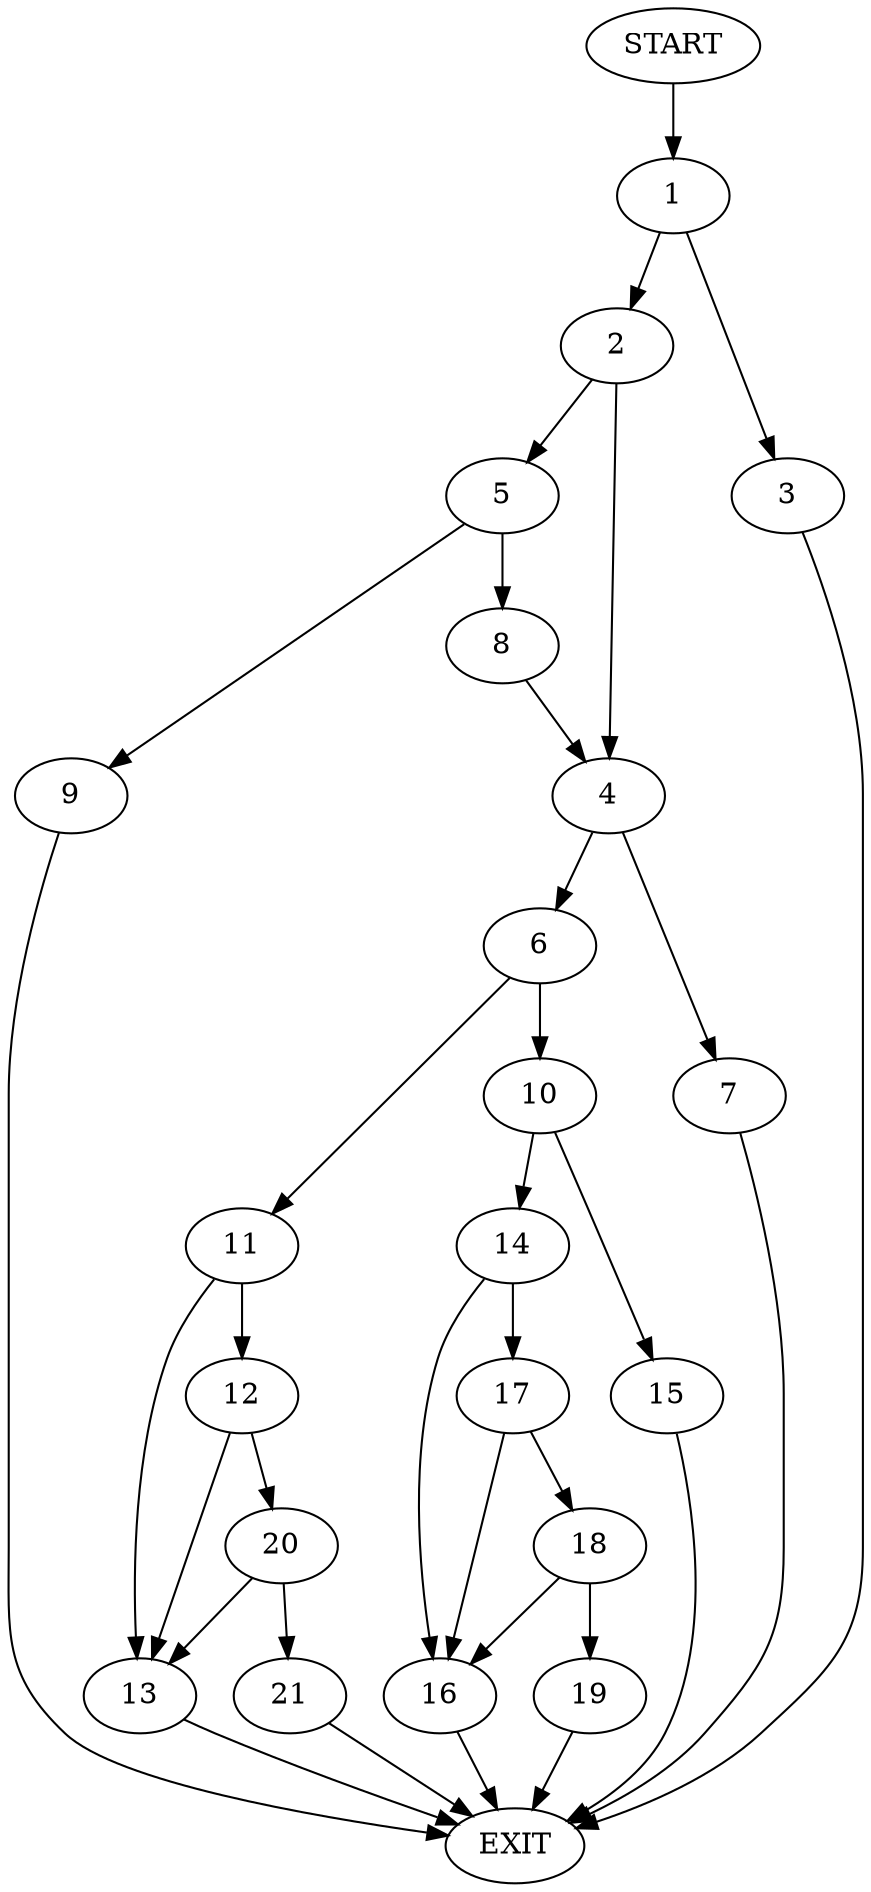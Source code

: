 digraph {
0 [label="START"]
22 [label="EXIT"]
0 -> 1
1 -> 2
1 -> 3
3 -> 22
2 -> 4
2 -> 5
4 -> 6
4 -> 7
5 -> 8
5 -> 9
9 -> 22
8 -> 4
6 -> 10
6 -> 11
7 -> 22
11 -> 12
11 -> 13
10 -> 14
10 -> 15
15 -> 22
14 -> 16
14 -> 17
17 -> 16
17 -> 18
16 -> 22
18 -> 16
18 -> 19
19 -> 22
13 -> 22
12 -> 13
12 -> 20
20 -> 13
20 -> 21
21 -> 22
}
